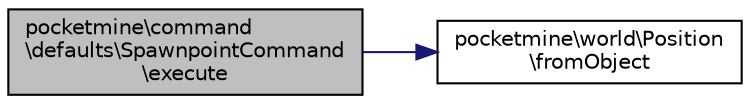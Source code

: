 digraph "pocketmine\command\defaults\SpawnpointCommand\execute"
{
 // INTERACTIVE_SVG=YES
 // LATEX_PDF_SIZE
  edge [fontname="Helvetica",fontsize="10",labelfontname="Helvetica",labelfontsize="10"];
  node [fontname="Helvetica",fontsize="10",shape=record];
  rankdir="LR";
  Node1 [label="pocketmine\\command\l\\defaults\\SpawnpointCommand\l\\execute",height=0.2,width=0.4,color="black", fillcolor="grey75", style="filled", fontcolor="black",tooltip=" "];
  Node1 -> Node2 [color="midnightblue",fontsize="10",style="solid",fontname="Helvetica"];
  Node2 [label="pocketmine\\world\\Position\l\\fromObject",height=0.2,width=0.4,color="black", fillcolor="white", style="filled",URL="$d5/dd2/classpocketmine_1_1world_1_1_position.html#a93345dd3bfc4cb57a4e94d6d2462eed4",tooltip=" "];
}
